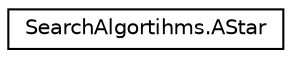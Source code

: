 digraph "Graphical Class Hierarchy"
{
  edge [fontname="Helvetica",fontsize="10",labelfontname="Helvetica",labelfontsize="10"];
  node [fontname="Helvetica",fontsize="10",shape=record];
  rankdir="LR";
  Node1 [label="SearchAlgortihms.AStar",height=0.2,width=0.4,color="black", fillcolor="white", style="filled",URL="$class_search_algortihms_1_1_a_star.html"];
}
